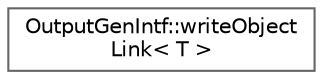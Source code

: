 digraph "Graphical Class Hierarchy"
{
 // INTERACTIVE_SVG=YES
 // LATEX_PDF_SIZE
  bgcolor="transparent";
  edge [fontname=Helvetica,fontsize=10,labelfontname=Helvetica,labelfontsize=10];
  node [fontname=Helvetica,fontsize=10,shape=box,height=0.2,width=0.4];
  rankdir="LR";
  Node0 [label="OutputGenIntf::writeObject\lLink\< T \>",height=0.2,width=0.4,color="grey40", fillcolor="white", style="filled",URL="$d4/d13/struct_output_gen_intf_1_1write_object_link.html",tooltip=" "];
}
